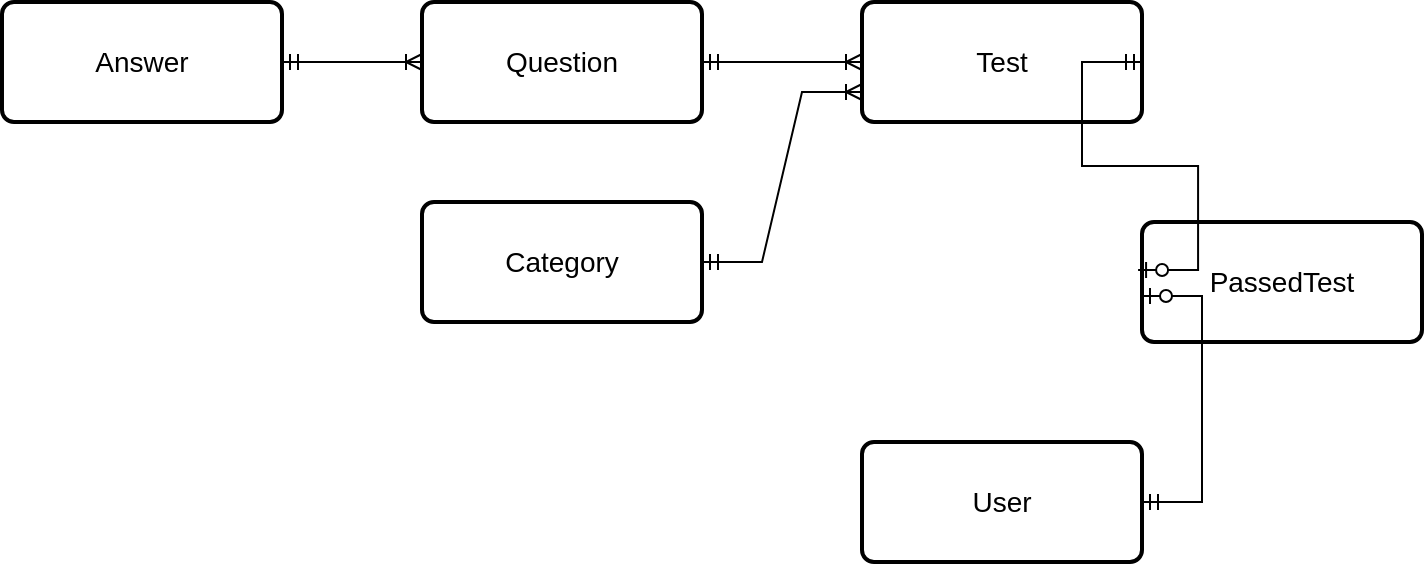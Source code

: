 <mxfile version="10.6.8" type="github"><diagram id="nqUCXx5OP3ysI0EbEPPU" name="Page-1"><mxGraphModel dx="1327" dy="759" grid="1" gridSize="10" guides="1" tooltips="1" connect="1" arrows="1" fold="1" page="1" pageScale="1" pageWidth="850" pageHeight="1100" math="0" shadow="0"><root><mxCell id="0"/><mxCell id="1" parent="0"/><mxCell id="Ab-k-MJs6piPexC0U1sM-1" value="Test" style="strokeWidth=2;rounded=1;arcSize=10;whiteSpace=wrap;html=1;align=center;fontSize=14;" vertex="1" parent="1"><mxGeometry x="490" y="120" width="140" height="60" as="geometry"/></mxCell><mxCell id="Ab-k-MJs6piPexC0U1sM-2" value="Answer" style="strokeWidth=2;rounded=1;arcSize=10;whiteSpace=wrap;html=1;align=center;fontSize=14;" vertex="1" parent="1"><mxGeometry x="60" y="120" width="140" height="60" as="geometry"/></mxCell><mxCell id="Ab-k-MJs6piPexC0U1sM-3" value="User" style="strokeWidth=2;rounded=1;arcSize=10;whiteSpace=wrap;html=1;align=center;fontSize=14;" vertex="1" parent="1"><mxGeometry x="490" y="340" width="140" height="60" as="geometry"/></mxCell><mxCell id="Ab-k-MJs6piPexC0U1sM-4" value="Category&lt;br&gt;" style="strokeWidth=2;rounded=1;arcSize=10;whiteSpace=wrap;html=1;align=center;fontSize=14;" vertex="1" parent="1"><mxGeometry x="270" y="220" width="140" height="60" as="geometry"/></mxCell><mxCell id="Ab-k-MJs6piPexC0U1sM-7" value="PassedTest&lt;br&gt;" style="strokeWidth=2;rounded=1;arcSize=10;whiteSpace=wrap;html=1;align=center;fontSize=14;" vertex="1" parent="1"><mxGeometry x="630" y="230" width="140" height="60" as="geometry"/></mxCell><mxCell id="Ab-k-MJs6piPexC0U1sM-8" value="Question&lt;br&gt;" style="strokeWidth=2;rounded=1;arcSize=10;whiteSpace=wrap;html=1;align=center;fontSize=14;" vertex="1" parent="1"><mxGeometry x="270" y="120" width="140" height="60" as="geometry"/></mxCell><mxCell id="Ab-k-MJs6piPexC0U1sM-14" value="" style="edgeStyle=entityRelationEdgeStyle;fontSize=12;html=1;endArrow=ERoneToMany;startArrow=ERmandOne;rounded=0;strokeColor=#000000;exitX=1;exitY=0.5;exitDx=0;exitDy=0;entryX=0;entryY=0.5;entryDx=0;entryDy=0;" edge="1" parent="1" source="Ab-k-MJs6piPexC0U1sM-8" target="Ab-k-MJs6piPexC0U1sM-1"><mxGeometry width="100" height="100" relative="1" as="geometry"><mxPoint x="530" y="380" as="sourcePoint"/><mxPoint x="460" y="320" as="targetPoint"/></mxGeometry></mxCell><mxCell id="Ab-k-MJs6piPexC0U1sM-20" value="" style="edgeStyle=entityRelationEdgeStyle;fontSize=12;html=1;endArrow=ERoneToMany;startArrow=ERmandOne;rounded=0;strokeColor=#000000;entryX=0;entryY=0.75;entryDx=0;entryDy=0;" edge="1" parent="1" source="Ab-k-MJs6piPexC0U1sM-4" target="Ab-k-MJs6piPexC0U1sM-1"><mxGeometry width="100" height="100" relative="1" as="geometry"><mxPoint x="755" y="250" as="sourcePoint"/><mxPoint x="835" y="250" as="targetPoint"/></mxGeometry></mxCell><mxCell id="Ab-k-MJs6piPexC0U1sM-21" value="" style="edgeStyle=entityRelationEdgeStyle;fontSize=12;html=1;endArrow=ERoneToMany;startArrow=ERmandOne;rounded=0;strokeColor=#000000;entryX=0;entryY=0.5;entryDx=0;entryDy=0;" edge="1" parent="1" source="Ab-k-MJs6piPexC0U1sM-2" target="Ab-k-MJs6piPexC0U1sM-8"><mxGeometry width="100" height="100" relative="1" as="geometry"><mxPoint x="150" y="315" as="sourcePoint"/><mxPoint x="230" y="230" as="targetPoint"/></mxGeometry></mxCell><mxCell id="Ab-k-MJs6piPexC0U1sM-23" value="" style="edgeStyle=entityRelationEdgeStyle;fontSize=12;html=1;endArrow=ERzeroToOne;startArrow=ERmandOne;strokeColor=#000000;exitX=1;exitY=0.5;exitDx=0;exitDy=0;entryX=0;entryY=0.617;entryDx=0;entryDy=0;rounded=0;entryPerimeter=0;" edge="1" parent="1" source="Ab-k-MJs6piPexC0U1sM-3" target="Ab-k-MJs6piPexC0U1sM-7"><mxGeometry width="100" height="100" relative="1" as="geometry"><mxPoint x="640" y="370" as="sourcePoint"/><mxPoint x="715" y="330" as="targetPoint"/></mxGeometry></mxCell><mxCell id="Ab-k-MJs6piPexC0U1sM-24" value="" style="edgeStyle=entityRelationEdgeStyle;fontSize=12;html=1;endArrow=ERzeroToOne;startArrow=ERmandOne;strokeColor=#000000;exitX=1;exitY=0.5;exitDx=0;exitDy=0;entryX=-0.014;entryY=0.4;entryDx=0;entryDy=0;rounded=0;entryPerimeter=0;" edge="1" parent="1" source="Ab-k-MJs6piPexC0U1sM-1" target="Ab-k-MJs6piPexC0U1sM-7"><mxGeometry width="100" height="100" relative="1" as="geometry"><mxPoint x="700" y="380" as="sourcePoint"/><mxPoint x="700" y="270" as="targetPoint"/></mxGeometry></mxCell></root></mxGraphModel></diagram></mxfile>